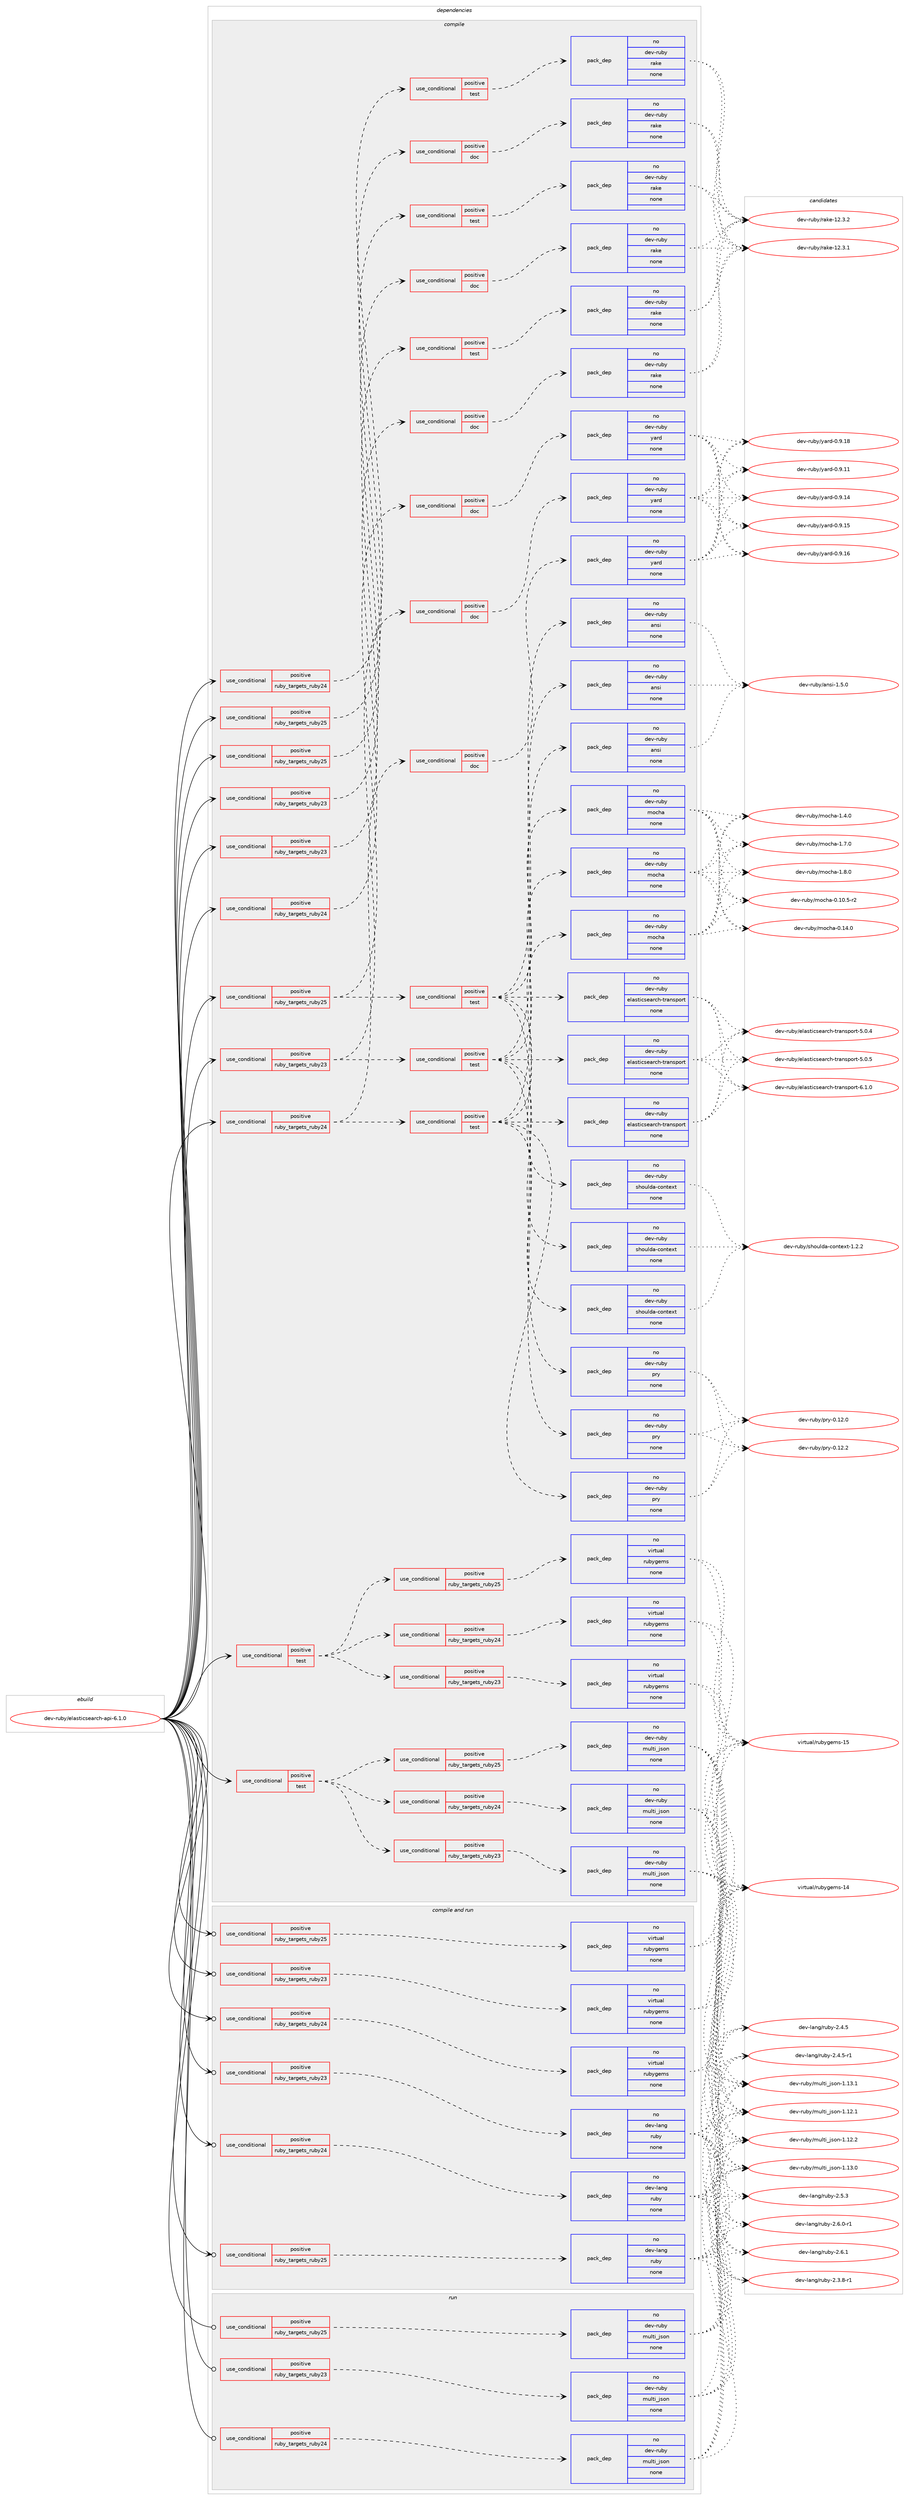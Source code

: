 digraph prolog {

# *************
# Graph options
# *************

newrank=true;
concentrate=true;
compound=true;
graph [rankdir=LR,fontname=Helvetica,fontsize=10,ranksep=1.5];#, ranksep=2.5, nodesep=0.2];
edge  [arrowhead=vee];
node  [fontname=Helvetica,fontsize=10];

# **********
# The ebuild
# **********

subgraph cluster_leftcol {
color=gray;
rank=same;
label=<<i>ebuild</i>>;
id [label="dev-ruby/elasticsearch-api-6.1.0", color=red, width=4, href="../dev-ruby/elasticsearch-api-6.1.0.svg"];
}

# ****************
# The dependencies
# ****************

subgraph cluster_midcol {
color=gray;
label=<<i>dependencies</i>>;
subgraph cluster_compile {
fillcolor="#eeeeee";
style=filled;
label=<<i>compile</i>>;
subgraph cond398875 {
dependency1491532 [label=<<TABLE BORDER="0" CELLBORDER="1" CELLSPACING="0" CELLPADDING="4"><TR><TD ROWSPAN="3" CELLPADDING="10">use_conditional</TD></TR><TR><TD>positive</TD></TR><TR><TD>ruby_targets_ruby23</TD></TR></TABLE>>, shape=none, color=red];
subgraph cond398876 {
dependency1491533 [label=<<TABLE BORDER="0" CELLBORDER="1" CELLSPACING="0" CELLPADDING="4"><TR><TD ROWSPAN="3" CELLPADDING="10">use_conditional</TD></TR><TR><TD>positive</TD></TR><TR><TD>doc</TD></TR></TABLE>>, shape=none, color=red];
subgraph pack1069213 {
dependency1491534 [label=<<TABLE BORDER="0" CELLBORDER="1" CELLSPACING="0" CELLPADDING="4" WIDTH="220"><TR><TD ROWSPAN="6" CELLPADDING="30">pack_dep</TD></TR><TR><TD WIDTH="110">no</TD></TR><TR><TD>dev-ruby</TD></TR><TR><TD>rake</TD></TR><TR><TD>none</TD></TR><TR><TD></TD></TR></TABLE>>, shape=none, color=blue];
}
dependency1491533:e -> dependency1491534:w [weight=20,style="dashed",arrowhead="vee"];
}
dependency1491532:e -> dependency1491533:w [weight=20,style="dashed",arrowhead="vee"];
}
id:e -> dependency1491532:w [weight=20,style="solid",arrowhead="vee"];
subgraph cond398877 {
dependency1491535 [label=<<TABLE BORDER="0" CELLBORDER="1" CELLSPACING="0" CELLPADDING="4"><TR><TD ROWSPAN="3" CELLPADDING="10">use_conditional</TD></TR><TR><TD>positive</TD></TR><TR><TD>ruby_targets_ruby23</TD></TR></TABLE>>, shape=none, color=red];
subgraph cond398878 {
dependency1491536 [label=<<TABLE BORDER="0" CELLBORDER="1" CELLSPACING="0" CELLPADDING="4"><TR><TD ROWSPAN="3" CELLPADDING="10">use_conditional</TD></TR><TR><TD>positive</TD></TR><TR><TD>doc</TD></TR></TABLE>>, shape=none, color=red];
subgraph pack1069214 {
dependency1491537 [label=<<TABLE BORDER="0" CELLBORDER="1" CELLSPACING="0" CELLPADDING="4" WIDTH="220"><TR><TD ROWSPAN="6" CELLPADDING="30">pack_dep</TD></TR><TR><TD WIDTH="110">no</TD></TR><TR><TD>dev-ruby</TD></TR><TR><TD>yard</TD></TR><TR><TD>none</TD></TR><TR><TD></TD></TR></TABLE>>, shape=none, color=blue];
}
dependency1491536:e -> dependency1491537:w [weight=20,style="dashed",arrowhead="vee"];
}
dependency1491535:e -> dependency1491536:w [weight=20,style="dashed",arrowhead="vee"];
subgraph cond398879 {
dependency1491538 [label=<<TABLE BORDER="0" CELLBORDER="1" CELLSPACING="0" CELLPADDING="4"><TR><TD ROWSPAN="3" CELLPADDING="10">use_conditional</TD></TR><TR><TD>positive</TD></TR><TR><TD>test</TD></TR></TABLE>>, shape=none, color=red];
subgraph pack1069215 {
dependency1491539 [label=<<TABLE BORDER="0" CELLBORDER="1" CELLSPACING="0" CELLPADDING="4" WIDTH="220"><TR><TD ROWSPAN="6" CELLPADDING="30">pack_dep</TD></TR><TR><TD WIDTH="110">no</TD></TR><TR><TD>dev-ruby</TD></TR><TR><TD>ansi</TD></TR><TR><TD>none</TD></TR><TR><TD></TD></TR></TABLE>>, shape=none, color=blue];
}
dependency1491538:e -> dependency1491539:w [weight=20,style="dashed",arrowhead="vee"];
subgraph pack1069216 {
dependency1491540 [label=<<TABLE BORDER="0" CELLBORDER="1" CELLSPACING="0" CELLPADDING="4" WIDTH="220"><TR><TD ROWSPAN="6" CELLPADDING="30">pack_dep</TD></TR><TR><TD WIDTH="110">no</TD></TR><TR><TD>dev-ruby</TD></TR><TR><TD>elasticsearch-transport</TD></TR><TR><TD>none</TD></TR><TR><TD></TD></TR></TABLE>>, shape=none, color=blue];
}
dependency1491538:e -> dependency1491540:w [weight=20,style="dashed",arrowhead="vee"];
subgraph pack1069217 {
dependency1491541 [label=<<TABLE BORDER="0" CELLBORDER="1" CELLSPACING="0" CELLPADDING="4" WIDTH="220"><TR><TD ROWSPAN="6" CELLPADDING="30">pack_dep</TD></TR><TR><TD WIDTH="110">no</TD></TR><TR><TD>dev-ruby</TD></TR><TR><TD>mocha</TD></TR><TR><TD>none</TD></TR><TR><TD></TD></TR></TABLE>>, shape=none, color=blue];
}
dependency1491538:e -> dependency1491541:w [weight=20,style="dashed",arrowhead="vee"];
subgraph pack1069218 {
dependency1491542 [label=<<TABLE BORDER="0" CELLBORDER="1" CELLSPACING="0" CELLPADDING="4" WIDTH="220"><TR><TD ROWSPAN="6" CELLPADDING="30">pack_dep</TD></TR><TR><TD WIDTH="110">no</TD></TR><TR><TD>dev-ruby</TD></TR><TR><TD>pry</TD></TR><TR><TD>none</TD></TR><TR><TD></TD></TR></TABLE>>, shape=none, color=blue];
}
dependency1491538:e -> dependency1491542:w [weight=20,style="dashed",arrowhead="vee"];
subgraph pack1069219 {
dependency1491543 [label=<<TABLE BORDER="0" CELLBORDER="1" CELLSPACING="0" CELLPADDING="4" WIDTH="220"><TR><TD ROWSPAN="6" CELLPADDING="30">pack_dep</TD></TR><TR><TD WIDTH="110">no</TD></TR><TR><TD>dev-ruby</TD></TR><TR><TD>shoulda-context</TD></TR><TR><TD>none</TD></TR><TR><TD></TD></TR></TABLE>>, shape=none, color=blue];
}
dependency1491538:e -> dependency1491543:w [weight=20,style="dashed",arrowhead="vee"];
}
dependency1491535:e -> dependency1491538:w [weight=20,style="dashed",arrowhead="vee"];
}
id:e -> dependency1491535:w [weight=20,style="solid",arrowhead="vee"];
subgraph cond398880 {
dependency1491544 [label=<<TABLE BORDER="0" CELLBORDER="1" CELLSPACING="0" CELLPADDING="4"><TR><TD ROWSPAN="3" CELLPADDING="10">use_conditional</TD></TR><TR><TD>positive</TD></TR><TR><TD>ruby_targets_ruby23</TD></TR></TABLE>>, shape=none, color=red];
subgraph cond398881 {
dependency1491545 [label=<<TABLE BORDER="0" CELLBORDER="1" CELLSPACING="0" CELLPADDING="4"><TR><TD ROWSPAN="3" CELLPADDING="10">use_conditional</TD></TR><TR><TD>positive</TD></TR><TR><TD>test</TD></TR></TABLE>>, shape=none, color=red];
subgraph pack1069220 {
dependency1491546 [label=<<TABLE BORDER="0" CELLBORDER="1" CELLSPACING="0" CELLPADDING="4" WIDTH="220"><TR><TD ROWSPAN="6" CELLPADDING="30">pack_dep</TD></TR><TR><TD WIDTH="110">no</TD></TR><TR><TD>dev-ruby</TD></TR><TR><TD>rake</TD></TR><TR><TD>none</TD></TR><TR><TD></TD></TR></TABLE>>, shape=none, color=blue];
}
dependency1491545:e -> dependency1491546:w [weight=20,style="dashed",arrowhead="vee"];
}
dependency1491544:e -> dependency1491545:w [weight=20,style="dashed",arrowhead="vee"];
}
id:e -> dependency1491544:w [weight=20,style="solid",arrowhead="vee"];
subgraph cond398882 {
dependency1491547 [label=<<TABLE BORDER="0" CELLBORDER="1" CELLSPACING="0" CELLPADDING="4"><TR><TD ROWSPAN="3" CELLPADDING="10">use_conditional</TD></TR><TR><TD>positive</TD></TR><TR><TD>ruby_targets_ruby24</TD></TR></TABLE>>, shape=none, color=red];
subgraph cond398883 {
dependency1491548 [label=<<TABLE BORDER="0" CELLBORDER="1" CELLSPACING="0" CELLPADDING="4"><TR><TD ROWSPAN="3" CELLPADDING="10">use_conditional</TD></TR><TR><TD>positive</TD></TR><TR><TD>doc</TD></TR></TABLE>>, shape=none, color=red];
subgraph pack1069221 {
dependency1491549 [label=<<TABLE BORDER="0" CELLBORDER="1" CELLSPACING="0" CELLPADDING="4" WIDTH="220"><TR><TD ROWSPAN="6" CELLPADDING="30">pack_dep</TD></TR><TR><TD WIDTH="110">no</TD></TR><TR><TD>dev-ruby</TD></TR><TR><TD>rake</TD></TR><TR><TD>none</TD></TR><TR><TD></TD></TR></TABLE>>, shape=none, color=blue];
}
dependency1491548:e -> dependency1491549:w [weight=20,style="dashed",arrowhead="vee"];
}
dependency1491547:e -> dependency1491548:w [weight=20,style="dashed",arrowhead="vee"];
}
id:e -> dependency1491547:w [weight=20,style="solid",arrowhead="vee"];
subgraph cond398884 {
dependency1491550 [label=<<TABLE BORDER="0" CELLBORDER="1" CELLSPACING="0" CELLPADDING="4"><TR><TD ROWSPAN="3" CELLPADDING="10">use_conditional</TD></TR><TR><TD>positive</TD></TR><TR><TD>ruby_targets_ruby24</TD></TR></TABLE>>, shape=none, color=red];
subgraph cond398885 {
dependency1491551 [label=<<TABLE BORDER="0" CELLBORDER="1" CELLSPACING="0" CELLPADDING="4"><TR><TD ROWSPAN="3" CELLPADDING="10">use_conditional</TD></TR><TR><TD>positive</TD></TR><TR><TD>doc</TD></TR></TABLE>>, shape=none, color=red];
subgraph pack1069222 {
dependency1491552 [label=<<TABLE BORDER="0" CELLBORDER="1" CELLSPACING="0" CELLPADDING="4" WIDTH="220"><TR><TD ROWSPAN="6" CELLPADDING="30">pack_dep</TD></TR><TR><TD WIDTH="110">no</TD></TR><TR><TD>dev-ruby</TD></TR><TR><TD>yard</TD></TR><TR><TD>none</TD></TR><TR><TD></TD></TR></TABLE>>, shape=none, color=blue];
}
dependency1491551:e -> dependency1491552:w [weight=20,style="dashed",arrowhead="vee"];
}
dependency1491550:e -> dependency1491551:w [weight=20,style="dashed",arrowhead="vee"];
subgraph cond398886 {
dependency1491553 [label=<<TABLE BORDER="0" CELLBORDER="1" CELLSPACING="0" CELLPADDING="4"><TR><TD ROWSPAN="3" CELLPADDING="10">use_conditional</TD></TR><TR><TD>positive</TD></TR><TR><TD>test</TD></TR></TABLE>>, shape=none, color=red];
subgraph pack1069223 {
dependency1491554 [label=<<TABLE BORDER="0" CELLBORDER="1" CELLSPACING="0" CELLPADDING="4" WIDTH="220"><TR><TD ROWSPAN="6" CELLPADDING="30">pack_dep</TD></TR><TR><TD WIDTH="110">no</TD></TR><TR><TD>dev-ruby</TD></TR><TR><TD>ansi</TD></TR><TR><TD>none</TD></TR><TR><TD></TD></TR></TABLE>>, shape=none, color=blue];
}
dependency1491553:e -> dependency1491554:w [weight=20,style="dashed",arrowhead="vee"];
subgraph pack1069224 {
dependency1491555 [label=<<TABLE BORDER="0" CELLBORDER="1" CELLSPACING="0" CELLPADDING="4" WIDTH="220"><TR><TD ROWSPAN="6" CELLPADDING="30">pack_dep</TD></TR><TR><TD WIDTH="110">no</TD></TR><TR><TD>dev-ruby</TD></TR><TR><TD>elasticsearch-transport</TD></TR><TR><TD>none</TD></TR><TR><TD></TD></TR></TABLE>>, shape=none, color=blue];
}
dependency1491553:e -> dependency1491555:w [weight=20,style="dashed",arrowhead="vee"];
subgraph pack1069225 {
dependency1491556 [label=<<TABLE BORDER="0" CELLBORDER="1" CELLSPACING="0" CELLPADDING="4" WIDTH="220"><TR><TD ROWSPAN="6" CELLPADDING="30">pack_dep</TD></TR><TR><TD WIDTH="110">no</TD></TR><TR><TD>dev-ruby</TD></TR><TR><TD>mocha</TD></TR><TR><TD>none</TD></TR><TR><TD></TD></TR></TABLE>>, shape=none, color=blue];
}
dependency1491553:e -> dependency1491556:w [weight=20,style="dashed",arrowhead="vee"];
subgraph pack1069226 {
dependency1491557 [label=<<TABLE BORDER="0" CELLBORDER="1" CELLSPACING="0" CELLPADDING="4" WIDTH="220"><TR><TD ROWSPAN="6" CELLPADDING="30">pack_dep</TD></TR><TR><TD WIDTH="110">no</TD></TR><TR><TD>dev-ruby</TD></TR><TR><TD>pry</TD></TR><TR><TD>none</TD></TR><TR><TD></TD></TR></TABLE>>, shape=none, color=blue];
}
dependency1491553:e -> dependency1491557:w [weight=20,style="dashed",arrowhead="vee"];
subgraph pack1069227 {
dependency1491558 [label=<<TABLE BORDER="0" CELLBORDER="1" CELLSPACING="0" CELLPADDING="4" WIDTH="220"><TR><TD ROWSPAN="6" CELLPADDING="30">pack_dep</TD></TR><TR><TD WIDTH="110">no</TD></TR><TR><TD>dev-ruby</TD></TR><TR><TD>shoulda-context</TD></TR><TR><TD>none</TD></TR><TR><TD></TD></TR></TABLE>>, shape=none, color=blue];
}
dependency1491553:e -> dependency1491558:w [weight=20,style="dashed",arrowhead="vee"];
}
dependency1491550:e -> dependency1491553:w [weight=20,style="dashed",arrowhead="vee"];
}
id:e -> dependency1491550:w [weight=20,style="solid",arrowhead="vee"];
subgraph cond398887 {
dependency1491559 [label=<<TABLE BORDER="0" CELLBORDER="1" CELLSPACING="0" CELLPADDING="4"><TR><TD ROWSPAN="3" CELLPADDING="10">use_conditional</TD></TR><TR><TD>positive</TD></TR><TR><TD>ruby_targets_ruby24</TD></TR></TABLE>>, shape=none, color=red];
subgraph cond398888 {
dependency1491560 [label=<<TABLE BORDER="0" CELLBORDER="1" CELLSPACING="0" CELLPADDING="4"><TR><TD ROWSPAN="3" CELLPADDING="10">use_conditional</TD></TR><TR><TD>positive</TD></TR><TR><TD>test</TD></TR></TABLE>>, shape=none, color=red];
subgraph pack1069228 {
dependency1491561 [label=<<TABLE BORDER="0" CELLBORDER="1" CELLSPACING="0" CELLPADDING="4" WIDTH="220"><TR><TD ROWSPAN="6" CELLPADDING="30">pack_dep</TD></TR><TR><TD WIDTH="110">no</TD></TR><TR><TD>dev-ruby</TD></TR><TR><TD>rake</TD></TR><TR><TD>none</TD></TR><TR><TD></TD></TR></TABLE>>, shape=none, color=blue];
}
dependency1491560:e -> dependency1491561:w [weight=20,style="dashed",arrowhead="vee"];
}
dependency1491559:e -> dependency1491560:w [weight=20,style="dashed",arrowhead="vee"];
}
id:e -> dependency1491559:w [weight=20,style="solid",arrowhead="vee"];
subgraph cond398889 {
dependency1491562 [label=<<TABLE BORDER="0" CELLBORDER="1" CELLSPACING="0" CELLPADDING="4"><TR><TD ROWSPAN="3" CELLPADDING="10">use_conditional</TD></TR><TR><TD>positive</TD></TR><TR><TD>ruby_targets_ruby25</TD></TR></TABLE>>, shape=none, color=red];
subgraph cond398890 {
dependency1491563 [label=<<TABLE BORDER="0" CELLBORDER="1" CELLSPACING="0" CELLPADDING="4"><TR><TD ROWSPAN="3" CELLPADDING="10">use_conditional</TD></TR><TR><TD>positive</TD></TR><TR><TD>doc</TD></TR></TABLE>>, shape=none, color=red];
subgraph pack1069229 {
dependency1491564 [label=<<TABLE BORDER="0" CELLBORDER="1" CELLSPACING="0" CELLPADDING="4" WIDTH="220"><TR><TD ROWSPAN="6" CELLPADDING="30">pack_dep</TD></TR><TR><TD WIDTH="110">no</TD></TR><TR><TD>dev-ruby</TD></TR><TR><TD>rake</TD></TR><TR><TD>none</TD></TR><TR><TD></TD></TR></TABLE>>, shape=none, color=blue];
}
dependency1491563:e -> dependency1491564:w [weight=20,style="dashed",arrowhead="vee"];
}
dependency1491562:e -> dependency1491563:w [weight=20,style="dashed",arrowhead="vee"];
}
id:e -> dependency1491562:w [weight=20,style="solid",arrowhead="vee"];
subgraph cond398891 {
dependency1491565 [label=<<TABLE BORDER="0" CELLBORDER="1" CELLSPACING="0" CELLPADDING="4"><TR><TD ROWSPAN="3" CELLPADDING="10">use_conditional</TD></TR><TR><TD>positive</TD></TR><TR><TD>ruby_targets_ruby25</TD></TR></TABLE>>, shape=none, color=red];
subgraph cond398892 {
dependency1491566 [label=<<TABLE BORDER="0" CELLBORDER="1" CELLSPACING="0" CELLPADDING="4"><TR><TD ROWSPAN="3" CELLPADDING="10">use_conditional</TD></TR><TR><TD>positive</TD></TR><TR><TD>doc</TD></TR></TABLE>>, shape=none, color=red];
subgraph pack1069230 {
dependency1491567 [label=<<TABLE BORDER="0" CELLBORDER="1" CELLSPACING="0" CELLPADDING="4" WIDTH="220"><TR><TD ROWSPAN="6" CELLPADDING="30">pack_dep</TD></TR><TR><TD WIDTH="110">no</TD></TR><TR><TD>dev-ruby</TD></TR><TR><TD>yard</TD></TR><TR><TD>none</TD></TR><TR><TD></TD></TR></TABLE>>, shape=none, color=blue];
}
dependency1491566:e -> dependency1491567:w [weight=20,style="dashed",arrowhead="vee"];
}
dependency1491565:e -> dependency1491566:w [weight=20,style="dashed",arrowhead="vee"];
subgraph cond398893 {
dependency1491568 [label=<<TABLE BORDER="0" CELLBORDER="1" CELLSPACING="0" CELLPADDING="4"><TR><TD ROWSPAN="3" CELLPADDING="10">use_conditional</TD></TR><TR><TD>positive</TD></TR><TR><TD>test</TD></TR></TABLE>>, shape=none, color=red];
subgraph pack1069231 {
dependency1491569 [label=<<TABLE BORDER="0" CELLBORDER="1" CELLSPACING="0" CELLPADDING="4" WIDTH="220"><TR><TD ROWSPAN="6" CELLPADDING="30">pack_dep</TD></TR><TR><TD WIDTH="110">no</TD></TR><TR><TD>dev-ruby</TD></TR><TR><TD>ansi</TD></TR><TR><TD>none</TD></TR><TR><TD></TD></TR></TABLE>>, shape=none, color=blue];
}
dependency1491568:e -> dependency1491569:w [weight=20,style="dashed",arrowhead="vee"];
subgraph pack1069232 {
dependency1491570 [label=<<TABLE BORDER="0" CELLBORDER="1" CELLSPACING="0" CELLPADDING="4" WIDTH="220"><TR><TD ROWSPAN="6" CELLPADDING="30">pack_dep</TD></TR><TR><TD WIDTH="110">no</TD></TR><TR><TD>dev-ruby</TD></TR><TR><TD>elasticsearch-transport</TD></TR><TR><TD>none</TD></TR><TR><TD></TD></TR></TABLE>>, shape=none, color=blue];
}
dependency1491568:e -> dependency1491570:w [weight=20,style="dashed",arrowhead="vee"];
subgraph pack1069233 {
dependency1491571 [label=<<TABLE BORDER="0" CELLBORDER="1" CELLSPACING="0" CELLPADDING="4" WIDTH="220"><TR><TD ROWSPAN="6" CELLPADDING="30">pack_dep</TD></TR><TR><TD WIDTH="110">no</TD></TR><TR><TD>dev-ruby</TD></TR><TR><TD>mocha</TD></TR><TR><TD>none</TD></TR><TR><TD></TD></TR></TABLE>>, shape=none, color=blue];
}
dependency1491568:e -> dependency1491571:w [weight=20,style="dashed",arrowhead="vee"];
subgraph pack1069234 {
dependency1491572 [label=<<TABLE BORDER="0" CELLBORDER="1" CELLSPACING="0" CELLPADDING="4" WIDTH="220"><TR><TD ROWSPAN="6" CELLPADDING="30">pack_dep</TD></TR><TR><TD WIDTH="110">no</TD></TR><TR><TD>dev-ruby</TD></TR><TR><TD>pry</TD></TR><TR><TD>none</TD></TR><TR><TD></TD></TR></TABLE>>, shape=none, color=blue];
}
dependency1491568:e -> dependency1491572:w [weight=20,style="dashed",arrowhead="vee"];
subgraph pack1069235 {
dependency1491573 [label=<<TABLE BORDER="0" CELLBORDER="1" CELLSPACING="0" CELLPADDING="4" WIDTH="220"><TR><TD ROWSPAN="6" CELLPADDING="30">pack_dep</TD></TR><TR><TD WIDTH="110">no</TD></TR><TR><TD>dev-ruby</TD></TR><TR><TD>shoulda-context</TD></TR><TR><TD>none</TD></TR><TR><TD></TD></TR></TABLE>>, shape=none, color=blue];
}
dependency1491568:e -> dependency1491573:w [weight=20,style="dashed",arrowhead="vee"];
}
dependency1491565:e -> dependency1491568:w [weight=20,style="dashed",arrowhead="vee"];
}
id:e -> dependency1491565:w [weight=20,style="solid",arrowhead="vee"];
subgraph cond398894 {
dependency1491574 [label=<<TABLE BORDER="0" CELLBORDER="1" CELLSPACING="0" CELLPADDING="4"><TR><TD ROWSPAN="3" CELLPADDING="10">use_conditional</TD></TR><TR><TD>positive</TD></TR><TR><TD>ruby_targets_ruby25</TD></TR></TABLE>>, shape=none, color=red];
subgraph cond398895 {
dependency1491575 [label=<<TABLE BORDER="0" CELLBORDER="1" CELLSPACING="0" CELLPADDING="4"><TR><TD ROWSPAN="3" CELLPADDING="10">use_conditional</TD></TR><TR><TD>positive</TD></TR><TR><TD>test</TD></TR></TABLE>>, shape=none, color=red];
subgraph pack1069236 {
dependency1491576 [label=<<TABLE BORDER="0" CELLBORDER="1" CELLSPACING="0" CELLPADDING="4" WIDTH="220"><TR><TD ROWSPAN="6" CELLPADDING="30">pack_dep</TD></TR><TR><TD WIDTH="110">no</TD></TR><TR><TD>dev-ruby</TD></TR><TR><TD>rake</TD></TR><TR><TD>none</TD></TR><TR><TD></TD></TR></TABLE>>, shape=none, color=blue];
}
dependency1491575:e -> dependency1491576:w [weight=20,style="dashed",arrowhead="vee"];
}
dependency1491574:e -> dependency1491575:w [weight=20,style="dashed",arrowhead="vee"];
}
id:e -> dependency1491574:w [weight=20,style="solid",arrowhead="vee"];
subgraph cond398896 {
dependency1491577 [label=<<TABLE BORDER="0" CELLBORDER="1" CELLSPACING="0" CELLPADDING="4"><TR><TD ROWSPAN="3" CELLPADDING="10">use_conditional</TD></TR><TR><TD>positive</TD></TR><TR><TD>test</TD></TR></TABLE>>, shape=none, color=red];
subgraph cond398897 {
dependency1491578 [label=<<TABLE BORDER="0" CELLBORDER="1" CELLSPACING="0" CELLPADDING="4"><TR><TD ROWSPAN="3" CELLPADDING="10">use_conditional</TD></TR><TR><TD>positive</TD></TR><TR><TD>ruby_targets_ruby23</TD></TR></TABLE>>, shape=none, color=red];
subgraph pack1069237 {
dependency1491579 [label=<<TABLE BORDER="0" CELLBORDER="1" CELLSPACING="0" CELLPADDING="4" WIDTH="220"><TR><TD ROWSPAN="6" CELLPADDING="30">pack_dep</TD></TR><TR><TD WIDTH="110">no</TD></TR><TR><TD>dev-ruby</TD></TR><TR><TD>multi_json</TD></TR><TR><TD>none</TD></TR><TR><TD></TD></TR></TABLE>>, shape=none, color=blue];
}
dependency1491578:e -> dependency1491579:w [weight=20,style="dashed",arrowhead="vee"];
}
dependency1491577:e -> dependency1491578:w [weight=20,style="dashed",arrowhead="vee"];
subgraph cond398898 {
dependency1491580 [label=<<TABLE BORDER="0" CELLBORDER="1" CELLSPACING="0" CELLPADDING="4"><TR><TD ROWSPAN="3" CELLPADDING="10">use_conditional</TD></TR><TR><TD>positive</TD></TR><TR><TD>ruby_targets_ruby24</TD></TR></TABLE>>, shape=none, color=red];
subgraph pack1069238 {
dependency1491581 [label=<<TABLE BORDER="0" CELLBORDER="1" CELLSPACING="0" CELLPADDING="4" WIDTH="220"><TR><TD ROWSPAN="6" CELLPADDING="30">pack_dep</TD></TR><TR><TD WIDTH="110">no</TD></TR><TR><TD>dev-ruby</TD></TR><TR><TD>multi_json</TD></TR><TR><TD>none</TD></TR><TR><TD></TD></TR></TABLE>>, shape=none, color=blue];
}
dependency1491580:e -> dependency1491581:w [weight=20,style="dashed",arrowhead="vee"];
}
dependency1491577:e -> dependency1491580:w [weight=20,style="dashed",arrowhead="vee"];
subgraph cond398899 {
dependency1491582 [label=<<TABLE BORDER="0" CELLBORDER="1" CELLSPACING="0" CELLPADDING="4"><TR><TD ROWSPAN="3" CELLPADDING="10">use_conditional</TD></TR><TR><TD>positive</TD></TR><TR><TD>ruby_targets_ruby25</TD></TR></TABLE>>, shape=none, color=red];
subgraph pack1069239 {
dependency1491583 [label=<<TABLE BORDER="0" CELLBORDER="1" CELLSPACING="0" CELLPADDING="4" WIDTH="220"><TR><TD ROWSPAN="6" CELLPADDING="30">pack_dep</TD></TR><TR><TD WIDTH="110">no</TD></TR><TR><TD>dev-ruby</TD></TR><TR><TD>multi_json</TD></TR><TR><TD>none</TD></TR><TR><TD></TD></TR></TABLE>>, shape=none, color=blue];
}
dependency1491582:e -> dependency1491583:w [weight=20,style="dashed",arrowhead="vee"];
}
dependency1491577:e -> dependency1491582:w [weight=20,style="dashed",arrowhead="vee"];
}
id:e -> dependency1491577:w [weight=20,style="solid",arrowhead="vee"];
subgraph cond398900 {
dependency1491584 [label=<<TABLE BORDER="0" CELLBORDER="1" CELLSPACING="0" CELLPADDING="4"><TR><TD ROWSPAN="3" CELLPADDING="10">use_conditional</TD></TR><TR><TD>positive</TD></TR><TR><TD>test</TD></TR></TABLE>>, shape=none, color=red];
subgraph cond398901 {
dependency1491585 [label=<<TABLE BORDER="0" CELLBORDER="1" CELLSPACING="0" CELLPADDING="4"><TR><TD ROWSPAN="3" CELLPADDING="10">use_conditional</TD></TR><TR><TD>positive</TD></TR><TR><TD>ruby_targets_ruby23</TD></TR></TABLE>>, shape=none, color=red];
subgraph pack1069240 {
dependency1491586 [label=<<TABLE BORDER="0" CELLBORDER="1" CELLSPACING="0" CELLPADDING="4" WIDTH="220"><TR><TD ROWSPAN="6" CELLPADDING="30">pack_dep</TD></TR><TR><TD WIDTH="110">no</TD></TR><TR><TD>virtual</TD></TR><TR><TD>rubygems</TD></TR><TR><TD>none</TD></TR><TR><TD></TD></TR></TABLE>>, shape=none, color=blue];
}
dependency1491585:e -> dependency1491586:w [weight=20,style="dashed",arrowhead="vee"];
}
dependency1491584:e -> dependency1491585:w [weight=20,style="dashed",arrowhead="vee"];
subgraph cond398902 {
dependency1491587 [label=<<TABLE BORDER="0" CELLBORDER="1" CELLSPACING="0" CELLPADDING="4"><TR><TD ROWSPAN="3" CELLPADDING="10">use_conditional</TD></TR><TR><TD>positive</TD></TR><TR><TD>ruby_targets_ruby24</TD></TR></TABLE>>, shape=none, color=red];
subgraph pack1069241 {
dependency1491588 [label=<<TABLE BORDER="0" CELLBORDER="1" CELLSPACING="0" CELLPADDING="4" WIDTH="220"><TR><TD ROWSPAN="6" CELLPADDING="30">pack_dep</TD></TR><TR><TD WIDTH="110">no</TD></TR><TR><TD>virtual</TD></TR><TR><TD>rubygems</TD></TR><TR><TD>none</TD></TR><TR><TD></TD></TR></TABLE>>, shape=none, color=blue];
}
dependency1491587:e -> dependency1491588:w [weight=20,style="dashed",arrowhead="vee"];
}
dependency1491584:e -> dependency1491587:w [weight=20,style="dashed",arrowhead="vee"];
subgraph cond398903 {
dependency1491589 [label=<<TABLE BORDER="0" CELLBORDER="1" CELLSPACING="0" CELLPADDING="4"><TR><TD ROWSPAN="3" CELLPADDING="10">use_conditional</TD></TR><TR><TD>positive</TD></TR><TR><TD>ruby_targets_ruby25</TD></TR></TABLE>>, shape=none, color=red];
subgraph pack1069242 {
dependency1491590 [label=<<TABLE BORDER="0" CELLBORDER="1" CELLSPACING="0" CELLPADDING="4" WIDTH="220"><TR><TD ROWSPAN="6" CELLPADDING="30">pack_dep</TD></TR><TR><TD WIDTH="110">no</TD></TR><TR><TD>virtual</TD></TR><TR><TD>rubygems</TD></TR><TR><TD>none</TD></TR><TR><TD></TD></TR></TABLE>>, shape=none, color=blue];
}
dependency1491589:e -> dependency1491590:w [weight=20,style="dashed",arrowhead="vee"];
}
dependency1491584:e -> dependency1491589:w [weight=20,style="dashed",arrowhead="vee"];
}
id:e -> dependency1491584:w [weight=20,style="solid",arrowhead="vee"];
}
subgraph cluster_compileandrun {
fillcolor="#eeeeee";
style=filled;
label=<<i>compile and run</i>>;
subgraph cond398904 {
dependency1491591 [label=<<TABLE BORDER="0" CELLBORDER="1" CELLSPACING="0" CELLPADDING="4"><TR><TD ROWSPAN="3" CELLPADDING="10">use_conditional</TD></TR><TR><TD>positive</TD></TR><TR><TD>ruby_targets_ruby23</TD></TR></TABLE>>, shape=none, color=red];
subgraph pack1069243 {
dependency1491592 [label=<<TABLE BORDER="0" CELLBORDER="1" CELLSPACING="0" CELLPADDING="4" WIDTH="220"><TR><TD ROWSPAN="6" CELLPADDING="30">pack_dep</TD></TR><TR><TD WIDTH="110">no</TD></TR><TR><TD>dev-lang</TD></TR><TR><TD>ruby</TD></TR><TR><TD>none</TD></TR><TR><TD></TD></TR></TABLE>>, shape=none, color=blue];
}
dependency1491591:e -> dependency1491592:w [weight=20,style="dashed",arrowhead="vee"];
}
id:e -> dependency1491591:w [weight=20,style="solid",arrowhead="odotvee"];
subgraph cond398905 {
dependency1491593 [label=<<TABLE BORDER="0" CELLBORDER="1" CELLSPACING="0" CELLPADDING="4"><TR><TD ROWSPAN="3" CELLPADDING="10">use_conditional</TD></TR><TR><TD>positive</TD></TR><TR><TD>ruby_targets_ruby23</TD></TR></TABLE>>, shape=none, color=red];
subgraph pack1069244 {
dependency1491594 [label=<<TABLE BORDER="0" CELLBORDER="1" CELLSPACING="0" CELLPADDING="4" WIDTH="220"><TR><TD ROWSPAN="6" CELLPADDING="30">pack_dep</TD></TR><TR><TD WIDTH="110">no</TD></TR><TR><TD>virtual</TD></TR><TR><TD>rubygems</TD></TR><TR><TD>none</TD></TR><TR><TD></TD></TR></TABLE>>, shape=none, color=blue];
}
dependency1491593:e -> dependency1491594:w [weight=20,style="dashed",arrowhead="vee"];
}
id:e -> dependency1491593:w [weight=20,style="solid",arrowhead="odotvee"];
subgraph cond398906 {
dependency1491595 [label=<<TABLE BORDER="0" CELLBORDER="1" CELLSPACING="0" CELLPADDING="4"><TR><TD ROWSPAN="3" CELLPADDING="10">use_conditional</TD></TR><TR><TD>positive</TD></TR><TR><TD>ruby_targets_ruby24</TD></TR></TABLE>>, shape=none, color=red];
subgraph pack1069245 {
dependency1491596 [label=<<TABLE BORDER="0" CELLBORDER="1" CELLSPACING="0" CELLPADDING="4" WIDTH="220"><TR><TD ROWSPAN="6" CELLPADDING="30">pack_dep</TD></TR><TR><TD WIDTH="110">no</TD></TR><TR><TD>dev-lang</TD></TR><TR><TD>ruby</TD></TR><TR><TD>none</TD></TR><TR><TD></TD></TR></TABLE>>, shape=none, color=blue];
}
dependency1491595:e -> dependency1491596:w [weight=20,style="dashed",arrowhead="vee"];
}
id:e -> dependency1491595:w [weight=20,style="solid",arrowhead="odotvee"];
subgraph cond398907 {
dependency1491597 [label=<<TABLE BORDER="0" CELLBORDER="1" CELLSPACING="0" CELLPADDING="4"><TR><TD ROWSPAN="3" CELLPADDING="10">use_conditional</TD></TR><TR><TD>positive</TD></TR><TR><TD>ruby_targets_ruby24</TD></TR></TABLE>>, shape=none, color=red];
subgraph pack1069246 {
dependency1491598 [label=<<TABLE BORDER="0" CELLBORDER="1" CELLSPACING="0" CELLPADDING="4" WIDTH="220"><TR><TD ROWSPAN="6" CELLPADDING="30">pack_dep</TD></TR><TR><TD WIDTH="110">no</TD></TR><TR><TD>virtual</TD></TR><TR><TD>rubygems</TD></TR><TR><TD>none</TD></TR><TR><TD></TD></TR></TABLE>>, shape=none, color=blue];
}
dependency1491597:e -> dependency1491598:w [weight=20,style="dashed",arrowhead="vee"];
}
id:e -> dependency1491597:w [weight=20,style="solid",arrowhead="odotvee"];
subgraph cond398908 {
dependency1491599 [label=<<TABLE BORDER="0" CELLBORDER="1" CELLSPACING="0" CELLPADDING="4"><TR><TD ROWSPAN="3" CELLPADDING="10">use_conditional</TD></TR><TR><TD>positive</TD></TR><TR><TD>ruby_targets_ruby25</TD></TR></TABLE>>, shape=none, color=red];
subgraph pack1069247 {
dependency1491600 [label=<<TABLE BORDER="0" CELLBORDER="1" CELLSPACING="0" CELLPADDING="4" WIDTH="220"><TR><TD ROWSPAN="6" CELLPADDING="30">pack_dep</TD></TR><TR><TD WIDTH="110">no</TD></TR><TR><TD>dev-lang</TD></TR><TR><TD>ruby</TD></TR><TR><TD>none</TD></TR><TR><TD></TD></TR></TABLE>>, shape=none, color=blue];
}
dependency1491599:e -> dependency1491600:w [weight=20,style="dashed",arrowhead="vee"];
}
id:e -> dependency1491599:w [weight=20,style="solid",arrowhead="odotvee"];
subgraph cond398909 {
dependency1491601 [label=<<TABLE BORDER="0" CELLBORDER="1" CELLSPACING="0" CELLPADDING="4"><TR><TD ROWSPAN="3" CELLPADDING="10">use_conditional</TD></TR><TR><TD>positive</TD></TR><TR><TD>ruby_targets_ruby25</TD></TR></TABLE>>, shape=none, color=red];
subgraph pack1069248 {
dependency1491602 [label=<<TABLE BORDER="0" CELLBORDER="1" CELLSPACING="0" CELLPADDING="4" WIDTH="220"><TR><TD ROWSPAN="6" CELLPADDING="30">pack_dep</TD></TR><TR><TD WIDTH="110">no</TD></TR><TR><TD>virtual</TD></TR><TR><TD>rubygems</TD></TR><TR><TD>none</TD></TR><TR><TD></TD></TR></TABLE>>, shape=none, color=blue];
}
dependency1491601:e -> dependency1491602:w [weight=20,style="dashed",arrowhead="vee"];
}
id:e -> dependency1491601:w [weight=20,style="solid",arrowhead="odotvee"];
}
subgraph cluster_run {
fillcolor="#eeeeee";
style=filled;
label=<<i>run</i>>;
subgraph cond398910 {
dependency1491603 [label=<<TABLE BORDER="0" CELLBORDER="1" CELLSPACING="0" CELLPADDING="4"><TR><TD ROWSPAN="3" CELLPADDING="10">use_conditional</TD></TR><TR><TD>positive</TD></TR><TR><TD>ruby_targets_ruby23</TD></TR></TABLE>>, shape=none, color=red];
subgraph pack1069249 {
dependency1491604 [label=<<TABLE BORDER="0" CELLBORDER="1" CELLSPACING="0" CELLPADDING="4" WIDTH="220"><TR><TD ROWSPAN="6" CELLPADDING="30">pack_dep</TD></TR><TR><TD WIDTH="110">no</TD></TR><TR><TD>dev-ruby</TD></TR><TR><TD>multi_json</TD></TR><TR><TD>none</TD></TR><TR><TD></TD></TR></TABLE>>, shape=none, color=blue];
}
dependency1491603:e -> dependency1491604:w [weight=20,style="dashed",arrowhead="vee"];
}
id:e -> dependency1491603:w [weight=20,style="solid",arrowhead="odot"];
subgraph cond398911 {
dependency1491605 [label=<<TABLE BORDER="0" CELLBORDER="1" CELLSPACING="0" CELLPADDING="4"><TR><TD ROWSPAN="3" CELLPADDING="10">use_conditional</TD></TR><TR><TD>positive</TD></TR><TR><TD>ruby_targets_ruby24</TD></TR></TABLE>>, shape=none, color=red];
subgraph pack1069250 {
dependency1491606 [label=<<TABLE BORDER="0" CELLBORDER="1" CELLSPACING="0" CELLPADDING="4" WIDTH="220"><TR><TD ROWSPAN="6" CELLPADDING="30">pack_dep</TD></TR><TR><TD WIDTH="110">no</TD></TR><TR><TD>dev-ruby</TD></TR><TR><TD>multi_json</TD></TR><TR><TD>none</TD></TR><TR><TD></TD></TR></TABLE>>, shape=none, color=blue];
}
dependency1491605:e -> dependency1491606:w [weight=20,style="dashed",arrowhead="vee"];
}
id:e -> dependency1491605:w [weight=20,style="solid",arrowhead="odot"];
subgraph cond398912 {
dependency1491607 [label=<<TABLE BORDER="0" CELLBORDER="1" CELLSPACING="0" CELLPADDING="4"><TR><TD ROWSPAN="3" CELLPADDING="10">use_conditional</TD></TR><TR><TD>positive</TD></TR><TR><TD>ruby_targets_ruby25</TD></TR></TABLE>>, shape=none, color=red];
subgraph pack1069251 {
dependency1491608 [label=<<TABLE BORDER="0" CELLBORDER="1" CELLSPACING="0" CELLPADDING="4" WIDTH="220"><TR><TD ROWSPAN="6" CELLPADDING="30">pack_dep</TD></TR><TR><TD WIDTH="110">no</TD></TR><TR><TD>dev-ruby</TD></TR><TR><TD>multi_json</TD></TR><TR><TD>none</TD></TR><TR><TD></TD></TR></TABLE>>, shape=none, color=blue];
}
dependency1491607:e -> dependency1491608:w [weight=20,style="dashed",arrowhead="vee"];
}
id:e -> dependency1491607:w [weight=20,style="solid",arrowhead="odot"];
}
}

# **************
# The candidates
# **************

subgraph cluster_choices {
rank=same;
color=gray;
label=<<i>candidates</i>>;

subgraph choice1069213 {
color=black;
nodesep=1;
choice1001011184511411798121471149710710145495046514649 [label="dev-ruby/rake-12.3.1", color=red, width=4,href="../dev-ruby/rake-12.3.1.svg"];
choice1001011184511411798121471149710710145495046514650 [label="dev-ruby/rake-12.3.2", color=red, width=4,href="../dev-ruby/rake-12.3.2.svg"];
dependency1491534:e -> choice1001011184511411798121471149710710145495046514649:w [style=dotted,weight="100"];
dependency1491534:e -> choice1001011184511411798121471149710710145495046514650:w [style=dotted,weight="100"];
}
subgraph choice1069214 {
color=black;
nodesep=1;
choice1001011184511411798121471219711410045484657464949 [label="dev-ruby/yard-0.9.11", color=red, width=4,href="../dev-ruby/yard-0.9.11.svg"];
choice1001011184511411798121471219711410045484657464952 [label="dev-ruby/yard-0.9.14", color=red, width=4,href="../dev-ruby/yard-0.9.14.svg"];
choice1001011184511411798121471219711410045484657464953 [label="dev-ruby/yard-0.9.15", color=red, width=4,href="../dev-ruby/yard-0.9.15.svg"];
choice1001011184511411798121471219711410045484657464954 [label="dev-ruby/yard-0.9.16", color=red, width=4,href="../dev-ruby/yard-0.9.16.svg"];
choice1001011184511411798121471219711410045484657464956 [label="dev-ruby/yard-0.9.18", color=red, width=4,href="../dev-ruby/yard-0.9.18.svg"];
dependency1491537:e -> choice1001011184511411798121471219711410045484657464949:w [style=dotted,weight="100"];
dependency1491537:e -> choice1001011184511411798121471219711410045484657464952:w [style=dotted,weight="100"];
dependency1491537:e -> choice1001011184511411798121471219711410045484657464953:w [style=dotted,weight="100"];
dependency1491537:e -> choice1001011184511411798121471219711410045484657464954:w [style=dotted,weight="100"];
dependency1491537:e -> choice1001011184511411798121471219711410045484657464956:w [style=dotted,weight="100"];
}
subgraph choice1069215 {
color=black;
nodesep=1;
choice10010111845114117981214797110115105454946534648 [label="dev-ruby/ansi-1.5.0", color=red, width=4,href="../dev-ruby/ansi-1.5.0.svg"];
dependency1491539:e -> choice10010111845114117981214797110115105454946534648:w [style=dotted,weight="100"];
}
subgraph choice1069216 {
color=black;
nodesep=1;
choice100101118451141179812147101108971151161059911510197114991044511611497110115112111114116455346484652 [label="dev-ruby/elasticsearch-transport-5.0.4", color=red, width=4,href="../dev-ruby/elasticsearch-transport-5.0.4.svg"];
choice100101118451141179812147101108971151161059911510197114991044511611497110115112111114116455346484653 [label="dev-ruby/elasticsearch-transport-5.0.5", color=red, width=4,href="../dev-ruby/elasticsearch-transport-5.0.5.svg"];
choice100101118451141179812147101108971151161059911510197114991044511611497110115112111114116455446494648 [label="dev-ruby/elasticsearch-transport-6.1.0", color=red, width=4,href="../dev-ruby/elasticsearch-transport-6.1.0.svg"];
dependency1491540:e -> choice100101118451141179812147101108971151161059911510197114991044511611497110115112111114116455346484652:w [style=dotted,weight="100"];
dependency1491540:e -> choice100101118451141179812147101108971151161059911510197114991044511611497110115112111114116455346484653:w [style=dotted,weight="100"];
dependency1491540:e -> choice100101118451141179812147101108971151161059911510197114991044511611497110115112111114116455446494648:w [style=dotted,weight="100"];
}
subgraph choice1069217 {
color=black;
nodesep=1;
choice1001011184511411798121471091119910497454846494846534511450 [label="dev-ruby/mocha-0.10.5-r2", color=red, width=4,href="../dev-ruby/mocha-0.10.5-r2.svg"];
choice100101118451141179812147109111991049745484649524648 [label="dev-ruby/mocha-0.14.0", color=red, width=4,href="../dev-ruby/mocha-0.14.0.svg"];
choice1001011184511411798121471091119910497454946524648 [label="dev-ruby/mocha-1.4.0", color=red, width=4,href="../dev-ruby/mocha-1.4.0.svg"];
choice1001011184511411798121471091119910497454946554648 [label="dev-ruby/mocha-1.7.0", color=red, width=4,href="../dev-ruby/mocha-1.7.0.svg"];
choice1001011184511411798121471091119910497454946564648 [label="dev-ruby/mocha-1.8.0", color=red, width=4,href="../dev-ruby/mocha-1.8.0.svg"];
dependency1491541:e -> choice1001011184511411798121471091119910497454846494846534511450:w [style=dotted,weight="100"];
dependency1491541:e -> choice100101118451141179812147109111991049745484649524648:w [style=dotted,weight="100"];
dependency1491541:e -> choice1001011184511411798121471091119910497454946524648:w [style=dotted,weight="100"];
dependency1491541:e -> choice1001011184511411798121471091119910497454946554648:w [style=dotted,weight="100"];
dependency1491541:e -> choice1001011184511411798121471091119910497454946564648:w [style=dotted,weight="100"];
}
subgraph choice1069218 {
color=black;
nodesep=1;
choice10010111845114117981214711211412145484649504648 [label="dev-ruby/pry-0.12.0", color=red, width=4,href="../dev-ruby/pry-0.12.0.svg"];
choice10010111845114117981214711211412145484649504650 [label="dev-ruby/pry-0.12.2", color=red, width=4,href="../dev-ruby/pry-0.12.2.svg"];
dependency1491542:e -> choice10010111845114117981214711211412145484649504648:w [style=dotted,weight="100"];
dependency1491542:e -> choice10010111845114117981214711211412145484649504650:w [style=dotted,weight="100"];
}
subgraph choice1069219 {
color=black;
nodesep=1;
choice100101118451141179812147115104111117108100974599111110116101120116454946504650 [label="dev-ruby/shoulda-context-1.2.2", color=red, width=4,href="../dev-ruby/shoulda-context-1.2.2.svg"];
dependency1491543:e -> choice100101118451141179812147115104111117108100974599111110116101120116454946504650:w [style=dotted,weight="100"];
}
subgraph choice1069220 {
color=black;
nodesep=1;
choice1001011184511411798121471149710710145495046514649 [label="dev-ruby/rake-12.3.1", color=red, width=4,href="../dev-ruby/rake-12.3.1.svg"];
choice1001011184511411798121471149710710145495046514650 [label="dev-ruby/rake-12.3.2", color=red, width=4,href="../dev-ruby/rake-12.3.2.svg"];
dependency1491546:e -> choice1001011184511411798121471149710710145495046514649:w [style=dotted,weight="100"];
dependency1491546:e -> choice1001011184511411798121471149710710145495046514650:w [style=dotted,weight="100"];
}
subgraph choice1069221 {
color=black;
nodesep=1;
choice1001011184511411798121471149710710145495046514649 [label="dev-ruby/rake-12.3.1", color=red, width=4,href="../dev-ruby/rake-12.3.1.svg"];
choice1001011184511411798121471149710710145495046514650 [label="dev-ruby/rake-12.3.2", color=red, width=4,href="../dev-ruby/rake-12.3.2.svg"];
dependency1491549:e -> choice1001011184511411798121471149710710145495046514649:w [style=dotted,weight="100"];
dependency1491549:e -> choice1001011184511411798121471149710710145495046514650:w [style=dotted,weight="100"];
}
subgraph choice1069222 {
color=black;
nodesep=1;
choice1001011184511411798121471219711410045484657464949 [label="dev-ruby/yard-0.9.11", color=red, width=4,href="../dev-ruby/yard-0.9.11.svg"];
choice1001011184511411798121471219711410045484657464952 [label="dev-ruby/yard-0.9.14", color=red, width=4,href="../dev-ruby/yard-0.9.14.svg"];
choice1001011184511411798121471219711410045484657464953 [label="dev-ruby/yard-0.9.15", color=red, width=4,href="../dev-ruby/yard-0.9.15.svg"];
choice1001011184511411798121471219711410045484657464954 [label="dev-ruby/yard-0.9.16", color=red, width=4,href="../dev-ruby/yard-0.9.16.svg"];
choice1001011184511411798121471219711410045484657464956 [label="dev-ruby/yard-0.9.18", color=red, width=4,href="../dev-ruby/yard-0.9.18.svg"];
dependency1491552:e -> choice1001011184511411798121471219711410045484657464949:w [style=dotted,weight="100"];
dependency1491552:e -> choice1001011184511411798121471219711410045484657464952:w [style=dotted,weight="100"];
dependency1491552:e -> choice1001011184511411798121471219711410045484657464953:w [style=dotted,weight="100"];
dependency1491552:e -> choice1001011184511411798121471219711410045484657464954:w [style=dotted,weight="100"];
dependency1491552:e -> choice1001011184511411798121471219711410045484657464956:w [style=dotted,weight="100"];
}
subgraph choice1069223 {
color=black;
nodesep=1;
choice10010111845114117981214797110115105454946534648 [label="dev-ruby/ansi-1.5.0", color=red, width=4,href="../dev-ruby/ansi-1.5.0.svg"];
dependency1491554:e -> choice10010111845114117981214797110115105454946534648:w [style=dotted,weight="100"];
}
subgraph choice1069224 {
color=black;
nodesep=1;
choice100101118451141179812147101108971151161059911510197114991044511611497110115112111114116455346484652 [label="dev-ruby/elasticsearch-transport-5.0.4", color=red, width=4,href="../dev-ruby/elasticsearch-transport-5.0.4.svg"];
choice100101118451141179812147101108971151161059911510197114991044511611497110115112111114116455346484653 [label="dev-ruby/elasticsearch-transport-5.0.5", color=red, width=4,href="../dev-ruby/elasticsearch-transport-5.0.5.svg"];
choice100101118451141179812147101108971151161059911510197114991044511611497110115112111114116455446494648 [label="dev-ruby/elasticsearch-transport-6.1.0", color=red, width=4,href="../dev-ruby/elasticsearch-transport-6.1.0.svg"];
dependency1491555:e -> choice100101118451141179812147101108971151161059911510197114991044511611497110115112111114116455346484652:w [style=dotted,weight="100"];
dependency1491555:e -> choice100101118451141179812147101108971151161059911510197114991044511611497110115112111114116455346484653:w [style=dotted,weight="100"];
dependency1491555:e -> choice100101118451141179812147101108971151161059911510197114991044511611497110115112111114116455446494648:w [style=dotted,weight="100"];
}
subgraph choice1069225 {
color=black;
nodesep=1;
choice1001011184511411798121471091119910497454846494846534511450 [label="dev-ruby/mocha-0.10.5-r2", color=red, width=4,href="../dev-ruby/mocha-0.10.5-r2.svg"];
choice100101118451141179812147109111991049745484649524648 [label="dev-ruby/mocha-0.14.0", color=red, width=4,href="../dev-ruby/mocha-0.14.0.svg"];
choice1001011184511411798121471091119910497454946524648 [label="dev-ruby/mocha-1.4.0", color=red, width=4,href="../dev-ruby/mocha-1.4.0.svg"];
choice1001011184511411798121471091119910497454946554648 [label="dev-ruby/mocha-1.7.0", color=red, width=4,href="../dev-ruby/mocha-1.7.0.svg"];
choice1001011184511411798121471091119910497454946564648 [label="dev-ruby/mocha-1.8.0", color=red, width=4,href="../dev-ruby/mocha-1.8.0.svg"];
dependency1491556:e -> choice1001011184511411798121471091119910497454846494846534511450:w [style=dotted,weight="100"];
dependency1491556:e -> choice100101118451141179812147109111991049745484649524648:w [style=dotted,weight="100"];
dependency1491556:e -> choice1001011184511411798121471091119910497454946524648:w [style=dotted,weight="100"];
dependency1491556:e -> choice1001011184511411798121471091119910497454946554648:w [style=dotted,weight="100"];
dependency1491556:e -> choice1001011184511411798121471091119910497454946564648:w [style=dotted,weight="100"];
}
subgraph choice1069226 {
color=black;
nodesep=1;
choice10010111845114117981214711211412145484649504648 [label="dev-ruby/pry-0.12.0", color=red, width=4,href="../dev-ruby/pry-0.12.0.svg"];
choice10010111845114117981214711211412145484649504650 [label="dev-ruby/pry-0.12.2", color=red, width=4,href="../dev-ruby/pry-0.12.2.svg"];
dependency1491557:e -> choice10010111845114117981214711211412145484649504648:w [style=dotted,weight="100"];
dependency1491557:e -> choice10010111845114117981214711211412145484649504650:w [style=dotted,weight="100"];
}
subgraph choice1069227 {
color=black;
nodesep=1;
choice100101118451141179812147115104111117108100974599111110116101120116454946504650 [label="dev-ruby/shoulda-context-1.2.2", color=red, width=4,href="../dev-ruby/shoulda-context-1.2.2.svg"];
dependency1491558:e -> choice100101118451141179812147115104111117108100974599111110116101120116454946504650:w [style=dotted,weight="100"];
}
subgraph choice1069228 {
color=black;
nodesep=1;
choice1001011184511411798121471149710710145495046514649 [label="dev-ruby/rake-12.3.1", color=red, width=4,href="../dev-ruby/rake-12.3.1.svg"];
choice1001011184511411798121471149710710145495046514650 [label="dev-ruby/rake-12.3.2", color=red, width=4,href="../dev-ruby/rake-12.3.2.svg"];
dependency1491561:e -> choice1001011184511411798121471149710710145495046514649:w [style=dotted,weight="100"];
dependency1491561:e -> choice1001011184511411798121471149710710145495046514650:w [style=dotted,weight="100"];
}
subgraph choice1069229 {
color=black;
nodesep=1;
choice1001011184511411798121471149710710145495046514649 [label="dev-ruby/rake-12.3.1", color=red, width=4,href="../dev-ruby/rake-12.3.1.svg"];
choice1001011184511411798121471149710710145495046514650 [label="dev-ruby/rake-12.3.2", color=red, width=4,href="../dev-ruby/rake-12.3.2.svg"];
dependency1491564:e -> choice1001011184511411798121471149710710145495046514649:w [style=dotted,weight="100"];
dependency1491564:e -> choice1001011184511411798121471149710710145495046514650:w [style=dotted,weight="100"];
}
subgraph choice1069230 {
color=black;
nodesep=1;
choice1001011184511411798121471219711410045484657464949 [label="dev-ruby/yard-0.9.11", color=red, width=4,href="../dev-ruby/yard-0.9.11.svg"];
choice1001011184511411798121471219711410045484657464952 [label="dev-ruby/yard-0.9.14", color=red, width=4,href="../dev-ruby/yard-0.9.14.svg"];
choice1001011184511411798121471219711410045484657464953 [label="dev-ruby/yard-0.9.15", color=red, width=4,href="../dev-ruby/yard-0.9.15.svg"];
choice1001011184511411798121471219711410045484657464954 [label="dev-ruby/yard-0.9.16", color=red, width=4,href="../dev-ruby/yard-0.9.16.svg"];
choice1001011184511411798121471219711410045484657464956 [label="dev-ruby/yard-0.9.18", color=red, width=4,href="../dev-ruby/yard-0.9.18.svg"];
dependency1491567:e -> choice1001011184511411798121471219711410045484657464949:w [style=dotted,weight="100"];
dependency1491567:e -> choice1001011184511411798121471219711410045484657464952:w [style=dotted,weight="100"];
dependency1491567:e -> choice1001011184511411798121471219711410045484657464953:w [style=dotted,weight="100"];
dependency1491567:e -> choice1001011184511411798121471219711410045484657464954:w [style=dotted,weight="100"];
dependency1491567:e -> choice1001011184511411798121471219711410045484657464956:w [style=dotted,weight="100"];
}
subgraph choice1069231 {
color=black;
nodesep=1;
choice10010111845114117981214797110115105454946534648 [label="dev-ruby/ansi-1.5.0", color=red, width=4,href="../dev-ruby/ansi-1.5.0.svg"];
dependency1491569:e -> choice10010111845114117981214797110115105454946534648:w [style=dotted,weight="100"];
}
subgraph choice1069232 {
color=black;
nodesep=1;
choice100101118451141179812147101108971151161059911510197114991044511611497110115112111114116455346484652 [label="dev-ruby/elasticsearch-transport-5.0.4", color=red, width=4,href="../dev-ruby/elasticsearch-transport-5.0.4.svg"];
choice100101118451141179812147101108971151161059911510197114991044511611497110115112111114116455346484653 [label="dev-ruby/elasticsearch-transport-5.0.5", color=red, width=4,href="../dev-ruby/elasticsearch-transport-5.0.5.svg"];
choice100101118451141179812147101108971151161059911510197114991044511611497110115112111114116455446494648 [label="dev-ruby/elasticsearch-transport-6.1.0", color=red, width=4,href="../dev-ruby/elasticsearch-transport-6.1.0.svg"];
dependency1491570:e -> choice100101118451141179812147101108971151161059911510197114991044511611497110115112111114116455346484652:w [style=dotted,weight="100"];
dependency1491570:e -> choice100101118451141179812147101108971151161059911510197114991044511611497110115112111114116455346484653:w [style=dotted,weight="100"];
dependency1491570:e -> choice100101118451141179812147101108971151161059911510197114991044511611497110115112111114116455446494648:w [style=dotted,weight="100"];
}
subgraph choice1069233 {
color=black;
nodesep=1;
choice1001011184511411798121471091119910497454846494846534511450 [label="dev-ruby/mocha-0.10.5-r2", color=red, width=4,href="../dev-ruby/mocha-0.10.5-r2.svg"];
choice100101118451141179812147109111991049745484649524648 [label="dev-ruby/mocha-0.14.0", color=red, width=4,href="../dev-ruby/mocha-0.14.0.svg"];
choice1001011184511411798121471091119910497454946524648 [label="dev-ruby/mocha-1.4.0", color=red, width=4,href="../dev-ruby/mocha-1.4.0.svg"];
choice1001011184511411798121471091119910497454946554648 [label="dev-ruby/mocha-1.7.0", color=red, width=4,href="../dev-ruby/mocha-1.7.0.svg"];
choice1001011184511411798121471091119910497454946564648 [label="dev-ruby/mocha-1.8.0", color=red, width=4,href="../dev-ruby/mocha-1.8.0.svg"];
dependency1491571:e -> choice1001011184511411798121471091119910497454846494846534511450:w [style=dotted,weight="100"];
dependency1491571:e -> choice100101118451141179812147109111991049745484649524648:w [style=dotted,weight="100"];
dependency1491571:e -> choice1001011184511411798121471091119910497454946524648:w [style=dotted,weight="100"];
dependency1491571:e -> choice1001011184511411798121471091119910497454946554648:w [style=dotted,weight="100"];
dependency1491571:e -> choice1001011184511411798121471091119910497454946564648:w [style=dotted,weight="100"];
}
subgraph choice1069234 {
color=black;
nodesep=1;
choice10010111845114117981214711211412145484649504648 [label="dev-ruby/pry-0.12.0", color=red, width=4,href="../dev-ruby/pry-0.12.0.svg"];
choice10010111845114117981214711211412145484649504650 [label="dev-ruby/pry-0.12.2", color=red, width=4,href="../dev-ruby/pry-0.12.2.svg"];
dependency1491572:e -> choice10010111845114117981214711211412145484649504648:w [style=dotted,weight="100"];
dependency1491572:e -> choice10010111845114117981214711211412145484649504650:w [style=dotted,weight="100"];
}
subgraph choice1069235 {
color=black;
nodesep=1;
choice100101118451141179812147115104111117108100974599111110116101120116454946504650 [label="dev-ruby/shoulda-context-1.2.2", color=red, width=4,href="../dev-ruby/shoulda-context-1.2.2.svg"];
dependency1491573:e -> choice100101118451141179812147115104111117108100974599111110116101120116454946504650:w [style=dotted,weight="100"];
}
subgraph choice1069236 {
color=black;
nodesep=1;
choice1001011184511411798121471149710710145495046514649 [label="dev-ruby/rake-12.3.1", color=red, width=4,href="../dev-ruby/rake-12.3.1.svg"];
choice1001011184511411798121471149710710145495046514650 [label="dev-ruby/rake-12.3.2", color=red, width=4,href="../dev-ruby/rake-12.3.2.svg"];
dependency1491576:e -> choice1001011184511411798121471149710710145495046514649:w [style=dotted,weight="100"];
dependency1491576:e -> choice1001011184511411798121471149710710145495046514650:w [style=dotted,weight="100"];
}
subgraph choice1069237 {
color=black;
nodesep=1;
choice1001011184511411798121471091171081161059510611511111045494649504649 [label="dev-ruby/multi_json-1.12.1", color=red, width=4,href="../dev-ruby/multi_json-1.12.1.svg"];
choice1001011184511411798121471091171081161059510611511111045494649504650 [label="dev-ruby/multi_json-1.12.2", color=red, width=4,href="../dev-ruby/multi_json-1.12.2.svg"];
choice1001011184511411798121471091171081161059510611511111045494649514648 [label="dev-ruby/multi_json-1.13.0", color=red, width=4,href="../dev-ruby/multi_json-1.13.0.svg"];
choice1001011184511411798121471091171081161059510611511111045494649514649 [label="dev-ruby/multi_json-1.13.1", color=red, width=4,href="../dev-ruby/multi_json-1.13.1.svg"];
dependency1491579:e -> choice1001011184511411798121471091171081161059510611511111045494649504649:w [style=dotted,weight="100"];
dependency1491579:e -> choice1001011184511411798121471091171081161059510611511111045494649504650:w [style=dotted,weight="100"];
dependency1491579:e -> choice1001011184511411798121471091171081161059510611511111045494649514648:w [style=dotted,weight="100"];
dependency1491579:e -> choice1001011184511411798121471091171081161059510611511111045494649514649:w [style=dotted,weight="100"];
}
subgraph choice1069238 {
color=black;
nodesep=1;
choice1001011184511411798121471091171081161059510611511111045494649504649 [label="dev-ruby/multi_json-1.12.1", color=red, width=4,href="../dev-ruby/multi_json-1.12.1.svg"];
choice1001011184511411798121471091171081161059510611511111045494649504650 [label="dev-ruby/multi_json-1.12.2", color=red, width=4,href="../dev-ruby/multi_json-1.12.2.svg"];
choice1001011184511411798121471091171081161059510611511111045494649514648 [label="dev-ruby/multi_json-1.13.0", color=red, width=4,href="../dev-ruby/multi_json-1.13.0.svg"];
choice1001011184511411798121471091171081161059510611511111045494649514649 [label="dev-ruby/multi_json-1.13.1", color=red, width=4,href="../dev-ruby/multi_json-1.13.1.svg"];
dependency1491581:e -> choice1001011184511411798121471091171081161059510611511111045494649504649:w [style=dotted,weight="100"];
dependency1491581:e -> choice1001011184511411798121471091171081161059510611511111045494649504650:w [style=dotted,weight="100"];
dependency1491581:e -> choice1001011184511411798121471091171081161059510611511111045494649514648:w [style=dotted,weight="100"];
dependency1491581:e -> choice1001011184511411798121471091171081161059510611511111045494649514649:w [style=dotted,weight="100"];
}
subgraph choice1069239 {
color=black;
nodesep=1;
choice1001011184511411798121471091171081161059510611511111045494649504649 [label="dev-ruby/multi_json-1.12.1", color=red, width=4,href="../dev-ruby/multi_json-1.12.1.svg"];
choice1001011184511411798121471091171081161059510611511111045494649504650 [label="dev-ruby/multi_json-1.12.2", color=red, width=4,href="../dev-ruby/multi_json-1.12.2.svg"];
choice1001011184511411798121471091171081161059510611511111045494649514648 [label="dev-ruby/multi_json-1.13.0", color=red, width=4,href="../dev-ruby/multi_json-1.13.0.svg"];
choice1001011184511411798121471091171081161059510611511111045494649514649 [label="dev-ruby/multi_json-1.13.1", color=red, width=4,href="../dev-ruby/multi_json-1.13.1.svg"];
dependency1491583:e -> choice1001011184511411798121471091171081161059510611511111045494649504649:w [style=dotted,weight="100"];
dependency1491583:e -> choice1001011184511411798121471091171081161059510611511111045494649504650:w [style=dotted,weight="100"];
dependency1491583:e -> choice1001011184511411798121471091171081161059510611511111045494649514648:w [style=dotted,weight="100"];
dependency1491583:e -> choice1001011184511411798121471091171081161059510611511111045494649514649:w [style=dotted,weight="100"];
}
subgraph choice1069240 {
color=black;
nodesep=1;
choice118105114116117971084711411798121103101109115454952 [label="virtual/rubygems-14", color=red, width=4,href="../virtual/rubygems-14.svg"];
choice118105114116117971084711411798121103101109115454953 [label="virtual/rubygems-15", color=red, width=4,href="../virtual/rubygems-15.svg"];
dependency1491586:e -> choice118105114116117971084711411798121103101109115454952:w [style=dotted,weight="100"];
dependency1491586:e -> choice118105114116117971084711411798121103101109115454953:w [style=dotted,weight="100"];
}
subgraph choice1069241 {
color=black;
nodesep=1;
choice118105114116117971084711411798121103101109115454952 [label="virtual/rubygems-14", color=red, width=4,href="../virtual/rubygems-14.svg"];
choice118105114116117971084711411798121103101109115454953 [label="virtual/rubygems-15", color=red, width=4,href="../virtual/rubygems-15.svg"];
dependency1491588:e -> choice118105114116117971084711411798121103101109115454952:w [style=dotted,weight="100"];
dependency1491588:e -> choice118105114116117971084711411798121103101109115454953:w [style=dotted,weight="100"];
}
subgraph choice1069242 {
color=black;
nodesep=1;
choice118105114116117971084711411798121103101109115454952 [label="virtual/rubygems-14", color=red, width=4,href="../virtual/rubygems-14.svg"];
choice118105114116117971084711411798121103101109115454953 [label="virtual/rubygems-15", color=red, width=4,href="../virtual/rubygems-15.svg"];
dependency1491590:e -> choice118105114116117971084711411798121103101109115454952:w [style=dotted,weight="100"];
dependency1491590:e -> choice118105114116117971084711411798121103101109115454953:w [style=dotted,weight="100"];
}
subgraph choice1069243 {
color=black;
nodesep=1;
choice100101118451089711010347114117981214550465146564511449 [label="dev-lang/ruby-2.3.8-r1", color=red, width=4,href="../dev-lang/ruby-2.3.8-r1.svg"];
choice10010111845108971101034711411798121455046524653 [label="dev-lang/ruby-2.4.5", color=red, width=4,href="../dev-lang/ruby-2.4.5.svg"];
choice100101118451089711010347114117981214550465246534511449 [label="dev-lang/ruby-2.4.5-r1", color=red, width=4,href="../dev-lang/ruby-2.4.5-r1.svg"];
choice10010111845108971101034711411798121455046534651 [label="dev-lang/ruby-2.5.3", color=red, width=4,href="../dev-lang/ruby-2.5.3.svg"];
choice100101118451089711010347114117981214550465446484511449 [label="dev-lang/ruby-2.6.0-r1", color=red, width=4,href="../dev-lang/ruby-2.6.0-r1.svg"];
choice10010111845108971101034711411798121455046544649 [label="dev-lang/ruby-2.6.1", color=red, width=4,href="../dev-lang/ruby-2.6.1.svg"];
dependency1491592:e -> choice100101118451089711010347114117981214550465146564511449:w [style=dotted,weight="100"];
dependency1491592:e -> choice10010111845108971101034711411798121455046524653:w [style=dotted,weight="100"];
dependency1491592:e -> choice100101118451089711010347114117981214550465246534511449:w [style=dotted,weight="100"];
dependency1491592:e -> choice10010111845108971101034711411798121455046534651:w [style=dotted,weight="100"];
dependency1491592:e -> choice100101118451089711010347114117981214550465446484511449:w [style=dotted,weight="100"];
dependency1491592:e -> choice10010111845108971101034711411798121455046544649:w [style=dotted,weight="100"];
}
subgraph choice1069244 {
color=black;
nodesep=1;
choice118105114116117971084711411798121103101109115454952 [label="virtual/rubygems-14", color=red, width=4,href="../virtual/rubygems-14.svg"];
choice118105114116117971084711411798121103101109115454953 [label="virtual/rubygems-15", color=red, width=4,href="../virtual/rubygems-15.svg"];
dependency1491594:e -> choice118105114116117971084711411798121103101109115454952:w [style=dotted,weight="100"];
dependency1491594:e -> choice118105114116117971084711411798121103101109115454953:w [style=dotted,weight="100"];
}
subgraph choice1069245 {
color=black;
nodesep=1;
choice100101118451089711010347114117981214550465146564511449 [label="dev-lang/ruby-2.3.8-r1", color=red, width=4,href="../dev-lang/ruby-2.3.8-r1.svg"];
choice10010111845108971101034711411798121455046524653 [label="dev-lang/ruby-2.4.5", color=red, width=4,href="../dev-lang/ruby-2.4.5.svg"];
choice100101118451089711010347114117981214550465246534511449 [label="dev-lang/ruby-2.4.5-r1", color=red, width=4,href="../dev-lang/ruby-2.4.5-r1.svg"];
choice10010111845108971101034711411798121455046534651 [label="dev-lang/ruby-2.5.3", color=red, width=4,href="../dev-lang/ruby-2.5.3.svg"];
choice100101118451089711010347114117981214550465446484511449 [label="dev-lang/ruby-2.6.0-r1", color=red, width=4,href="../dev-lang/ruby-2.6.0-r1.svg"];
choice10010111845108971101034711411798121455046544649 [label="dev-lang/ruby-2.6.1", color=red, width=4,href="../dev-lang/ruby-2.6.1.svg"];
dependency1491596:e -> choice100101118451089711010347114117981214550465146564511449:w [style=dotted,weight="100"];
dependency1491596:e -> choice10010111845108971101034711411798121455046524653:w [style=dotted,weight="100"];
dependency1491596:e -> choice100101118451089711010347114117981214550465246534511449:w [style=dotted,weight="100"];
dependency1491596:e -> choice10010111845108971101034711411798121455046534651:w [style=dotted,weight="100"];
dependency1491596:e -> choice100101118451089711010347114117981214550465446484511449:w [style=dotted,weight="100"];
dependency1491596:e -> choice10010111845108971101034711411798121455046544649:w [style=dotted,weight="100"];
}
subgraph choice1069246 {
color=black;
nodesep=1;
choice118105114116117971084711411798121103101109115454952 [label="virtual/rubygems-14", color=red, width=4,href="../virtual/rubygems-14.svg"];
choice118105114116117971084711411798121103101109115454953 [label="virtual/rubygems-15", color=red, width=4,href="../virtual/rubygems-15.svg"];
dependency1491598:e -> choice118105114116117971084711411798121103101109115454952:w [style=dotted,weight="100"];
dependency1491598:e -> choice118105114116117971084711411798121103101109115454953:w [style=dotted,weight="100"];
}
subgraph choice1069247 {
color=black;
nodesep=1;
choice100101118451089711010347114117981214550465146564511449 [label="dev-lang/ruby-2.3.8-r1", color=red, width=4,href="../dev-lang/ruby-2.3.8-r1.svg"];
choice10010111845108971101034711411798121455046524653 [label="dev-lang/ruby-2.4.5", color=red, width=4,href="../dev-lang/ruby-2.4.5.svg"];
choice100101118451089711010347114117981214550465246534511449 [label="dev-lang/ruby-2.4.5-r1", color=red, width=4,href="../dev-lang/ruby-2.4.5-r1.svg"];
choice10010111845108971101034711411798121455046534651 [label="dev-lang/ruby-2.5.3", color=red, width=4,href="../dev-lang/ruby-2.5.3.svg"];
choice100101118451089711010347114117981214550465446484511449 [label="dev-lang/ruby-2.6.0-r1", color=red, width=4,href="../dev-lang/ruby-2.6.0-r1.svg"];
choice10010111845108971101034711411798121455046544649 [label="dev-lang/ruby-2.6.1", color=red, width=4,href="../dev-lang/ruby-2.6.1.svg"];
dependency1491600:e -> choice100101118451089711010347114117981214550465146564511449:w [style=dotted,weight="100"];
dependency1491600:e -> choice10010111845108971101034711411798121455046524653:w [style=dotted,weight="100"];
dependency1491600:e -> choice100101118451089711010347114117981214550465246534511449:w [style=dotted,weight="100"];
dependency1491600:e -> choice10010111845108971101034711411798121455046534651:w [style=dotted,weight="100"];
dependency1491600:e -> choice100101118451089711010347114117981214550465446484511449:w [style=dotted,weight="100"];
dependency1491600:e -> choice10010111845108971101034711411798121455046544649:w [style=dotted,weight="100"];
}
subgraph choice1069248 {
color=black;
nodesep=1;
choice118105114116117971084711411798121103101109115454952 [label="virtual/rubygems-14", color=red, width=4,href="../virtual/rubygems-14.svg"];
choice118105114116117971084711411798121103101109115454953 [label="virtual/rubygems-15", color=red, width=4,href="../virtual/rubygems-15.svg"];
dependency1491602:e -> choice118105114116117971084711411798121103101109115454952:w [style=dotted,weight="100"];
dependency1491602:e -> choice118105114116117971084711411798121103101109115454953:w [style=dotted,weight="100"];
}
subgraph choice1069249 {
color=black;
nodesep=1;
choice1001011184511411798121471091171081161059510611511111045494649504649 [label="dev-ruby/multi_json-1.12.1", color=red, width=4,href="../dev-ruby/multi_json-1.12.1.svg"];
choice1001011184511411798121471091171081161059510611511111045494649504650 [label="dev-ruby/multi_json-1.12.2", color=red, width=4,href="../dev-ruby/multi_json-1.12.2.svg"];
choice1001011184511411798121471091171081161059510611511111045494649514648 [label="dev-ruby/multi_json-1.13.0", color=red, width=4,href="../dev-ruby/multi_json-1.13.0.svg"];
choice1001011184511411798121471091171081161059510611511111045494649514649 [label="dev-ruby/multi_json-1.13.1", color=red, width=4,href="../dev-ruby/multi_json-1.13.1.svg"];
dependency1491604:e -> choice1001011184511411798121471091171081161059510611511111045494649504649:w [style=dotted,weight="100"];
dependency1491604:e -> choice1001011184511411798121471091171081161059510611511111045494649504650:w [style=dotted,weight="100"];
dependency1491604:e -> choice1001011184511411798121471091171081161059510611511111045494649514648:w [style=dotted,weight="100"];
dependency1491604:e -> choice1001011184511411798121471091171081161059510611511111045494649514649:w [style=dotted,weight="100"];
}
subgraph choice1069250 {
color=black;
nodesep=1;
choice1001011184511411798121471091171081161059510611511111045494649504649 [label="dev-ruby/multi_json-1.12.1", color=red, width=4,href="../dev-ruby/multi_json-1.12.1.svg"];
choice1001011184511411798121471091171081161059510611511111045494649504650 [label="dev-ruby/multi_json-1.12.2", color=red, width=4,href="../dev-ruby/multi_json-1.12.2.svg"];
choice1001011184511411798121471091171081161059510611511111045494649514648 [label="dev-ruby/multi_json-1.13.0", color=red, width=4,href="../dev-ruby/multi_json-1.13.0.svg"];
choice1001011184511411798121471091171081161059510611511111045494649514649 [label="dev-ruby/multi_json-1.13.1", color=red, width=4,href="../dev-ruby/multi_json-1.13.1.svg"];
dependency1491606:e -> choice1001011184511411798121471091171081161059510611511111045494649504649:w [style=dotted,weight="100"];
dependency1491606:e -> choice1001011184511411798121471091171081161059510611511111045494649504650:w [style=dotted,weight="100"];
dependency1491606:e -> choice1001011184511411798121471091171081161059510611511111045494649514648:w [style=dotted,weight="100"];
dependency1491606:e -> choice1001011184511411798121471091171081161059510611511111045494649514649:w [style=dotted,weight="100"];
}
subgraph choice1069251 {
color=black;
nodesep=1;
choice1001011184511411798121471091171081161059510611511111045494649504649 [label="dev-ruby/multi_json-1.12.1", color=red, width=4,href="../dev-ruby/multi_json-1.12.1.svg"];
choice1001011184511411798121471091171081161059510611511111045494649504650 [label="dev-ruby/multi_json-1.12.2", color=red, width=4,href="../dev-ruby/multi_json-1.12.2.svg"];
choice1001011184511411798121471091171081161059510611511111045494649514648 [label="dev-ruby/multi_json-1.13.0", color=red, width=4,href="../dev-ruby/multi_json-1.13.0.svg"];
choice1001011184511411798121471091171081161059510611511111045494649514649 [label="dev-ruby/multi_json-1.13.1", color=red, width=4,href="../dev-ruby/multi_json-1.13.1.svg"];
dependency1491608:e -> choice1001011184511411798121471091171081161059510611511111045494649504649:w [style=dotted,weight="100"];
dependency1491608:e -> choice1001011184511411798121471091171081161059510611511111045494649504650:w [style=dotted,weight="100"];
dependency1491608:e -> choice1001011184511411798121471091171081161059510611511111045494649514648:w [style=dotted,weight="100"];
dependency1491608:e -> choice1001011184511411798121471091171081161059510611511111045494649514649:w [style=dotted,weight="100"];
}
}

}
